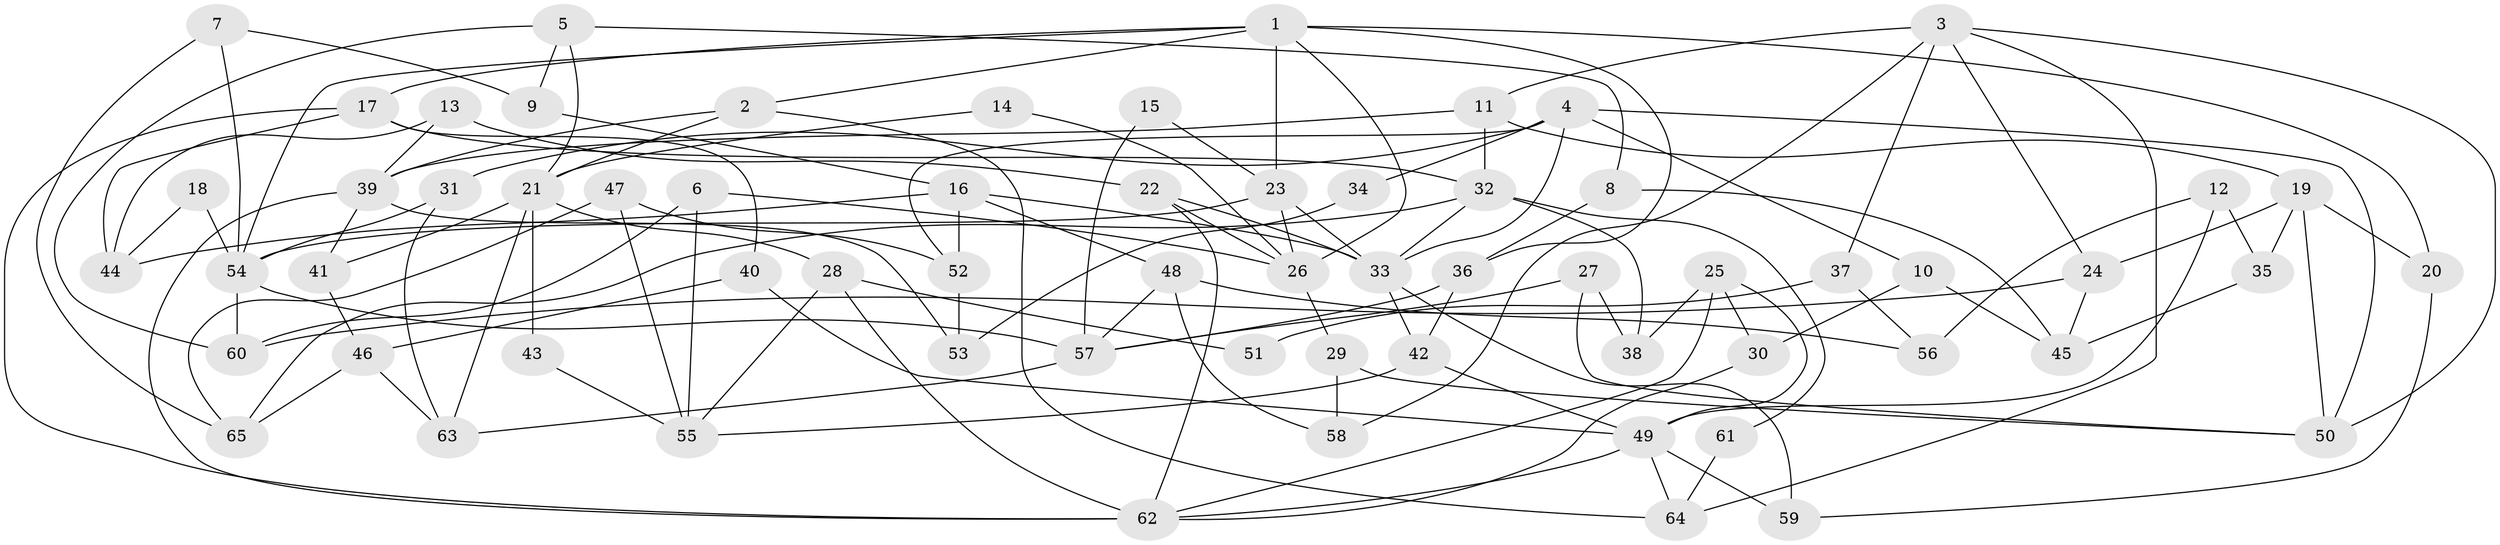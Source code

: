 // Generated by graph-tools (version 1.1) at 2025/26/03/09/25 03:26:16]
// undirected, 65 vertices, 130 edges
graph export_dot {
graph [start="1"]
  node [color=gray90,style=filled];
  1;
  2;
  3;
  4;
  5;
  6;
  7;
  8;
  9;
  10;
  11;
  12;
  13;
  14;
  15;
  16;
  17;
  18;
  19;
  20;
  21;
  22;
  23;
  24;
  25;
  26;
  27;
  28;
  29;
  30;
  31;
  32;
  33;
  34;
  35;
  36;
  37;
  38;
  39;
  40;
  41;
  42;
  43;
  44;
  45;
  46;
  47;
  48;
  49;
  50;
  51;
  52;
  53;
  54;
  55;
  56;
  57;
  58;
  59;
  60;
  61;
  62;
  63;
  64;
  65;
  1 -- 26;
  1 -- 17;
  1 -- 2;
  1 -- 20;
  1 -- 23;
  1 -- 36;
  1 -- 54;
  2 -- 39;
  2 -- 21;
  2 -- 64;
  3 -- 50;
  3 -- 64;
  3 -- 11;
  3 -- 24;
  3 -- 37;
  3 -- 58;
  4 -- 33;
  4 -- 50;
  4 -- 10;
  4 -- 31;
  4 -- 34;
  4 -- 52;
  5 -- 21;
  5 -- 60;
  5 -- 8;
  5 -- 9;
  6 -- 60;
  6 -- 55;
  6 -- 26;
  7 -- 54;
  7 -- 9;
  7 -- 65;
  8 -- 45;
  8 -- 36;
  9 -- 16;
  10 -- 30;
  10 -- 45;
  11 -- 39;
  11 -- 19;
  11 -- 32;
  12 -- 35;
  12 -- 49;
  12 -- 56;
  13 -- 39;
  13 -- 22;
  13 -- 44;
  14 -- 26;
  14 -- 21;
  15 -- 57;
  15 -- 23;
  16 -- 44;
  16 -- 33;
  16 -- 48;
  16 -- 52;
  17 -- 32;
  17 -- 40;
  17 -- 44;
  17 -- 62;
  18 -- 54;
  18 -- 44;
  19 -- 50;
  19 -- 20;
  19 -- 24;
  19 -- 35;
  20 -- 59;
  21 -- 63;
  21 -- 28;
  21 -- 41;
  21 -- 43;
  22 -- 26;
  22 -- 33;
  22 -- 62;
  23 -- 33;
  23 -- 26;
  23 -- 54;
  24 -- 45;
  24 -- 60;
  25 -- 62;
  25 -- 49;
  25 -- 30;
  25 -- 38;
  26 -- 29;
  27 -- 57;
  27 -- 38;
  27 -- 50;
  28 -- 62;
  28 -- 51;
  28 -- 55;
  29 -- 58;
  29 -- 50;
  30 -- 62;
  31 -- 54;
  31 -- 63;
  32 -- 33;
  32 -- 38;
  32 -- 61;
  32 -- 65;
  33 -- 42;
  33 -- 59;
  34 -- 53;
  35 -- 45;
  36 -- 42;
  36 -- 57;
  37 -- 56;
  37 -- 51;
  39 -- 62;
  39 -- 41;
  39 -- 53;
  40 -- 49;
  40 -- 46;
  41 -- 46;
  42 -- 55;
  42 -- 49;
  43 -- 55;
  46 -- 65;
  46 -- 63;
  47 -- 65;
  47 -- 52;
  47 -- 55;
  48 -- 57;
  48 -- 56;
  48 -- 58;
  49 -- 62;
  49 -- 59;
  49 -- 64;
  52 -- 53;
  54 -- 57;
  54 -- 60;
  57 -- 63;
  61 -- 64;
}
